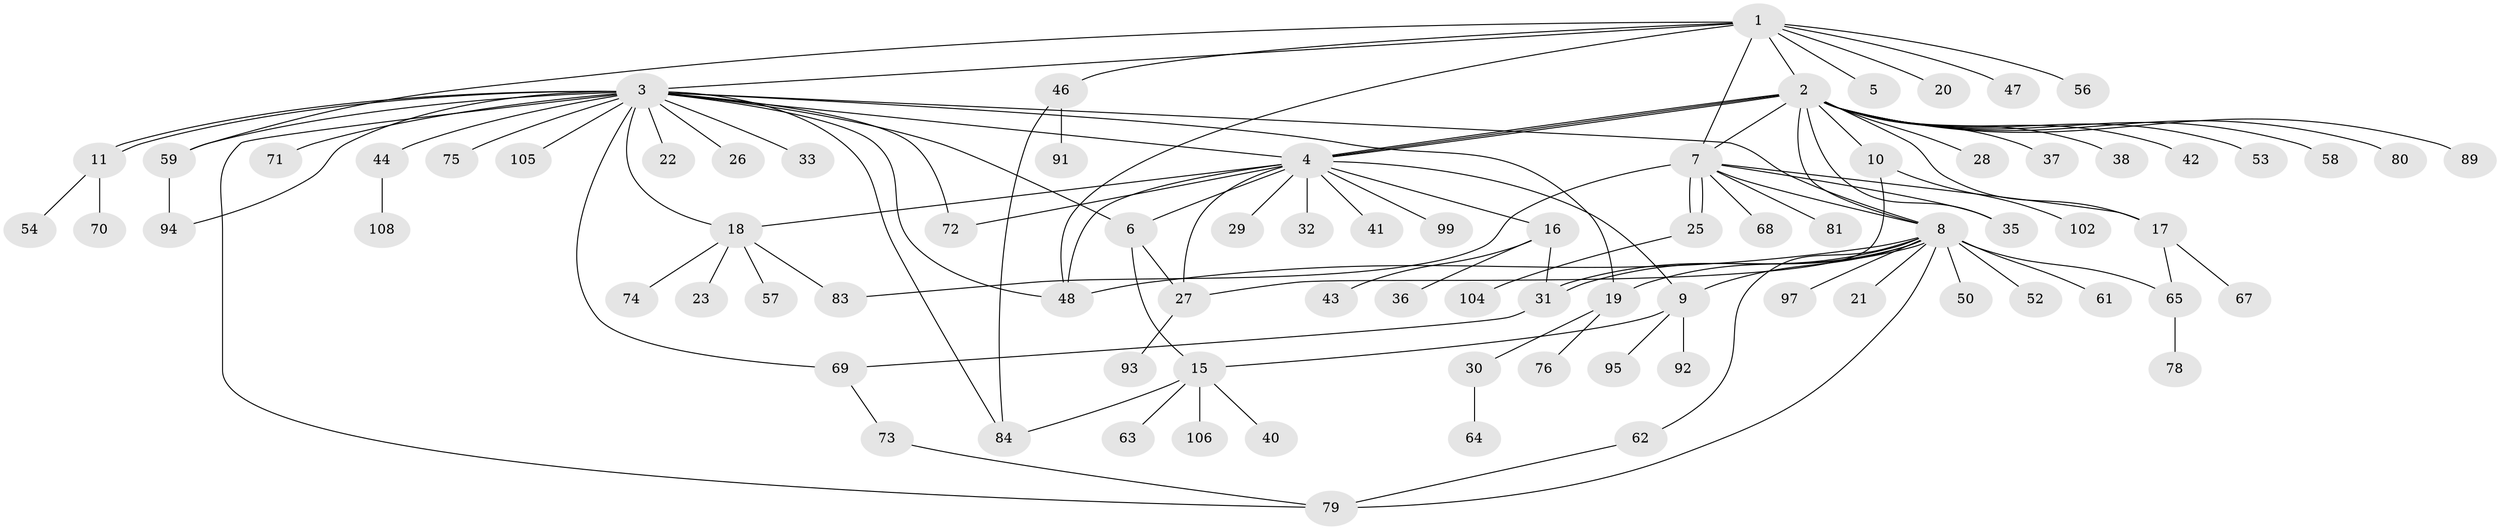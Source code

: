 // Generated by graph-tools (version 1.1) at 2025/51/02/27/25 19:51:59]
// undirected, 83 vertices, 115 edges
graph export_dot {
graph [start="1"]
  node [color=gray90,style=filled];
  1 [super="+12"];
  2 [super="+86"];
  3 [super="+14"];
  4 [super="+77"];
  5;
  6;
  7 [super="+96"];
  8 [super="+39"];
  9 [super="+45"];
  10 [super="+82"];
  11 [super="+13"];
  15 [super="+60"];
  16 [super="+24"];
  17;
  18 [super="+34"];
  19 [super="+85"];
  20;
  21;
  22;
  23;
  25;
  26;
  27 [super="+98"];
  28;
  29;
  30 [super="+55"];
  31 [super="+49"];
  32;
  33;
  35 [super="+66"];
  36;
  37;
  38;
  40;
  41;
  42;
  43;
  44 [super="+88"];
  46 [super="+51"];
  47;
  48 [super="+107"];
  50 [super="+101"];
  52;
  53;
  54;
  56;
  57;
  58;
  59;
  61;
  62 [super="+103"];
  63;
  64;
  65;
  67;
  68;
  69 [super="+100"];
  70;
  71;
  72;
  73;
  74;
  75;
  76;
  78 [super="+87"];
  79 [super="+90"];
  80;
  81;
  83;
  84;
  89;
  91;
  92;
  93;
  94;
  95;
  97;
  99;
  102;
  104;
  105;
  106;
  108;
  1 -- 2;
  1 -- 3;
  1 -- 5;
  1 -- 7;
  1 -- 20;
  1 -- 46 [weight=2];
  1 -- 48;
  1 -- 56 [weight=2];
  1 -- 59;
  1 -- 47;
  2 -- 4;
  2 -- 4;
  2 -- 4;
  2 -- 7;
  2 -- 8;
  2 -- 10;
  2 -- 17;
  2 -- 28;
  2 -- 35;
  2 -- 37;
  2 -- 38;
  2 -- 42;
  2 -- 53;
  2 -- 58;
  2 -- 80;
  2 -- 89;
  3 -- 4;
  3 -- 8;
  3 -- 11;
  3 -- 11;
  3 -- 48;
  3 -- 59;
  3 -- 105;
  3 -- 33;
  3 -- 69;
  3 -- 6;
  3 -- 71;
  3 -- 72;
  3 -- 75;
  3 -- 44;
  3 -- 79;
  3 -- 18;
  3 -- 19;
  3 -- 84;
  3 -- 22;
  3 -- 26;
  3 -- 94;
  4 -- 6;
  4 -- 16;
  4 -- 18;
  4 -- 27;
  4 -- 29;
  4 -- 32;
  4 -- 41;
  4 -- 72;
  4 -- 99;
  4 -- 48;
  4 -- 9;
  6 -- 15;
  6 -- 27;
  7 -- 8;
  7 -- 17;
  7 -- 25;
  7 -- 25;
  7 -- 68;
  7 -- 81;
  7 -- 83;
  7 -- 35;
  8 -- 9;
  8 -- 19;
  8 -- 21;
  8 -- 31;
  8 -- 31;
  8 -- 50;
  8 -- 52;
  8 -- 61;
  8 -- 62;
  8 -- 65;
  8 -- 79;
  8 -- 97;
  8 -- 48;
  9 -- 15;
  9 -- 92;
  9 -- 95;
  10 -- 27;
  10 -- 102;
  11 -- 70;
  11 -- 54;
  15 -- 40;
  15 -- 63;
  15 -- 84;
  15 -- 106;
  16 -- 43;
  16 -- 36;
  16 -- 31;
  17 -- 65;
  17 -- 67;
  18 -- 23;
  18 -- 74;
  18 -- 83;
  18 -- 57;
  19 -- 30;
  19 -- 76;
  25 -- 104;
  27 -- 93;
  30 -- 64;
  31 -- 69;
  44 -- 108;
  46 -- 84;
  46 -- 91;
  59 -- 94;
  62 -- 79;
  65 -- 78;
  69 -- 73;
  73 -- 79;
}

